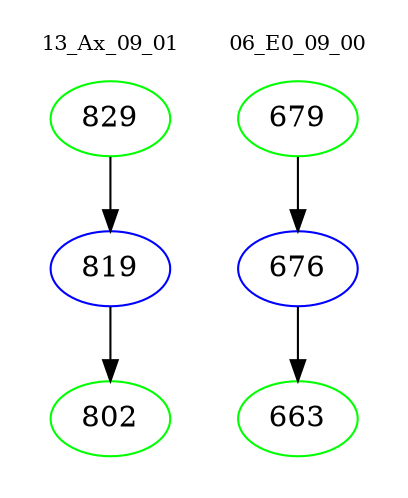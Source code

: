 digraph{
subgraph cluster_0 {
color = white
label = "13_Ax_09_01";
fontsize=10;
T0_829 [label="829", color="green"]
T0_829 -> T0_819 [color="black"]
T0_819 [label="819", color="blue"]
T0_819 -> T0_802 [color="black"]
T0_802 [label="802", color="green"]
}
subgraph cluster_1 {
color = white
label = "06_E0_09_00";
fontsize=10;
T1_679 [label="679", color="green"]
T1_679 -> T1_676 [color="black"]
T1_676 [label="676", color="blue"]
T1_676 -> T1_663 [color="black"]
T1_663 [label="663", color="green"]
}
}
